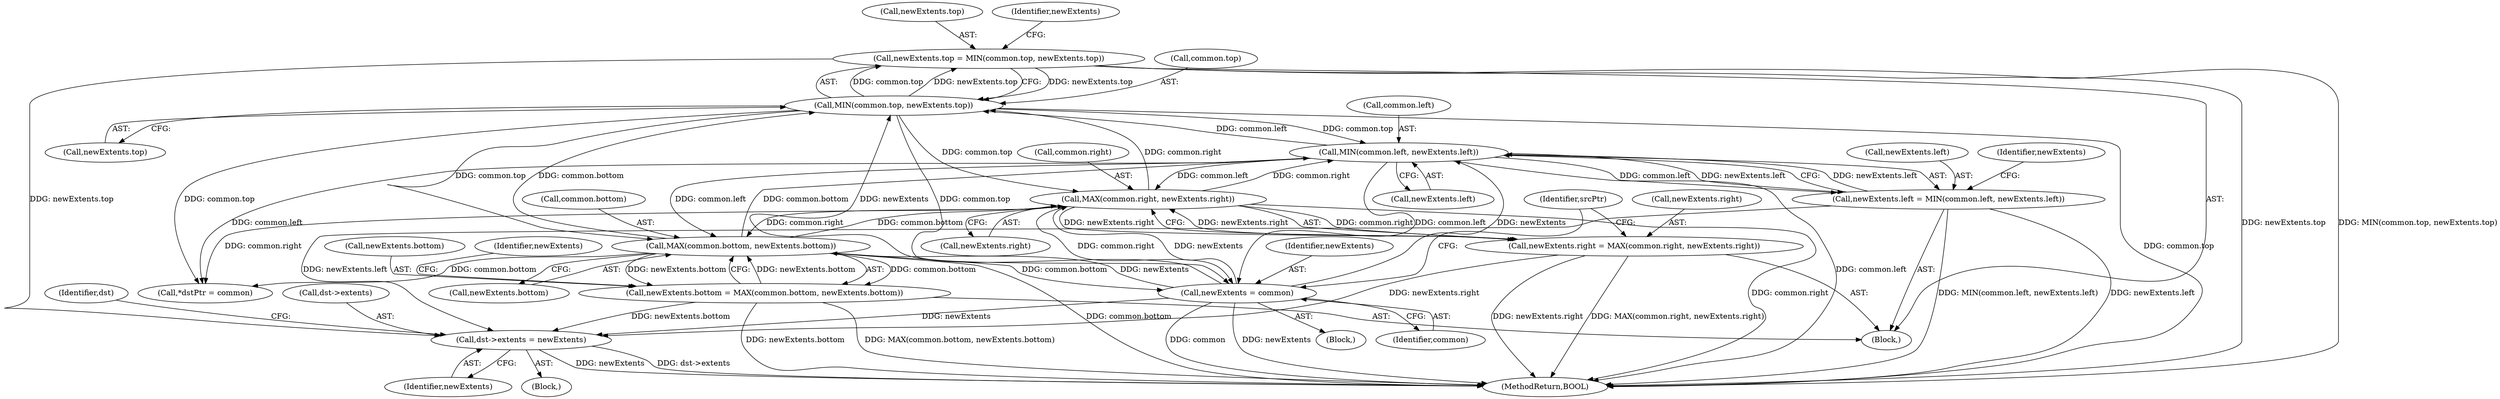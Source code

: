 digraph "0_FreeRDP_fc80ab45621bd966f70594c0b7393ec005a94007_0@pointer" {
"1000344" [label="(Call,dst->extents = newExtents)"];
"1000236" [label="(Call,newExtents.top = MIN(common.top, newExtents.top))"];
"1000240" [label="(Call,MIN(common.top, newExtents.top))"];
"1000251" [label="(Call,MIN(common.left, newExtents.left))"];
"1000273" [label="(Call,MAX(common.right, newExtents.right))"];
"1000262" [label="(Call,MAX(common.bottom, newExtents.bottom))"];
"1000258" [label="(Call,newExtents.bottom = MAX(common.bottom, newExtents.bottom))"];
"1000231" [label="(Call,newExtents = common)"];
"1000269" [label="(Call,newExtents.right = MAX(common.right, newExtents.right))"];
"1000247" [label="(Call,newExtents.left = MIN(common.left, newExtents.left))"];
"1000352" [label="(MethodReturn,BOOL)"];
"1000266" [label="(Call,newExtents.bottom)"];
"1000269" [label="(Call,newExtents.right = MAX(common.right, newExtents.right))"];
"1000233" [label="(Identifier,common)"];
"1000237" [label="(Call,newExtents.top)"];
"1000251" [label="(Call,MIN(common.left, newExtents.left))"];
"1000106" [label="(Block,)"];
"1000262" [label="(Call,MAX(common.bottom, newExtents.bottom))"];
"1000255" [label="(Call,newExtents.left)"];
"1000231" [label="(Call,newExtents = common)"];
"1000247" [label="(Call,newExtents.left = MIN(common.left, newExtents.left))"];
"1000259" [label="(Call,newExtents.bottom)"];
"1000244" [label="(Call,newExtents.top)"];
"1000345" [label="(Call,dst->extents)"];
"1000240" [label="(Call,MIN(common.top, newExtents.top))"];
"1000209" [label="(Identifier,srcPtr)"];
"1000230" [label="(Block,)"];
"1000351" [label="(Identifier,dst)"];
"1000271" [label="(Identifier,newExtents)"];
"1000218" [label="(Call,*dstPtr = common)"];
"1000277" [label="(Call,newExtents.right)"];
"1000270" [label="(Call,newExtents.right)"];
"1000258" [label="(Call,newExtents.bottom = MAX(common.bottom, newExtents.bottom))"];
"1000348" [label="(Identifier,newExtents)"];
"1000248" [label="(Call,newExtents.left)"];
"1000252" [label="(Call,common.left)"];
"1000241" [label="(Call,common.top)"];
"1000236" [label="(Call,newExtents.top = MIN(common.top, newExtents.top))"];
"1000273" [label="(Call,MAX(common.right, newExtents.right))"];
"1000344" [label="(Call,dst->extents = newExtents)"];
"1000260" [label="(Identifier,newExtents)"];
"1000263" [label="(Call,common.bottom)"];
"1000232" [label="(Identifier,newExtents)"];
"1000274" [label="(Call,common.right)"];
"1000249" [label="(Identifier,newExtents)"];
"1000235" [label="(Block,)"];
"1000344" -> "1000106"  [label="AST: "];
"1000344" -> "1000348"  [label="CFG: "];
"1000345" -> "1000344"  [label="AST: "];
"1000348" -> "1000344"  [label="AST: "];
"1000351" -> "1000344"  [label="CFG: "];
"1000344" -> "1000352"  [label="DDG: newExtents"];
"1000344" -> "1000352"  [label="DDG: dst->extents"];
"1000236" -> "1000344"  [label="DDG: newExtents.top"];
"1000231" -> "1000344"  [label="DDG: newExtents"];
"1000269" -> "1000344"  [label="DDG: newExtents.right"];
"1000258" -> "1000344"  [label="DDG: newExtents.bottom"];
"1000247" -> "1000344"  [label="DDG: newExtents.left"];
"1000236" -> "1000235"  [label="AST: "];
"1000236" -> "1000240"  [label="CFG: "];
"1000237" -> "1000236"  [label="AST: "];
"1000240" -> "1000236"  [label="AST: "];
"1000249" -> "1000236"  [label="CFG: "];
"1000236" -> "1000352"  [label="DDG: newExtents.top"];
"1000236" -> "1000352"  [label="DDG: MIN(common.top, newExtents.top)"];
"1000240" -> "1000236"  [label="DDG: common.top"];
"1000240" -> "1000236"  [label="DDG: newExtents.top"];
"1000236" -> "1000240"  [label="DDG: newExtents.top"];
"1000240" -> "1000244"  [label="CFG: "];
"1000241" -> "1000240"  [label="AST: "];
"1000244" -> "1000240"  [label="AST: "];
"1000240" -> "1000352"  [label="DDG: common.top"];
"1000240" -> "1000218"  [label="DDG: common.top"];
"1000240" -> "1000231"  [label="DDG: common.top"];
"1000251" -> "1000240"  [label="DDG: common.left"];
"1000273" -> "1000240"  [label="DDG: common.right"];
"1000262" -> "1000240"  [label="DDG: common.bottom"];
"1000231" -> "1000240"  [label="DDG: newExtents"];
"1000240" -> "1000251"  [label="DDG: common.top"];
"1000240" -> "1000262"  [label="DDG: common.top"];
"1000240" -> "1000273"  [label="DDG: common.top"];
"1000251" -> "1000247"  [label="AST: "];
"1000251" -> "1000255"  [label="CFG: "];
"1000252" -> "1000251"  [label="AST: "];
"1000255" -> "1000251"  [label="AST: "];
"1000247" -> "1000251"  [label="CFG: "];
"1000251" -> "1000352"  [label="DDG: common.left"];
"1000251" -> "1000218"  [label="DDG: common.left"];
"1000251" -> "1000231"  [label="DDG: common.left"];
"1000251" -> "1000247"  [label="DDG: common.left"];
"1000251" -> "1000247"  [label="DDG: newExtents.left"];
"1000273" -> "1000251"  [label="DDG: common.right"];
"1000262" -> "1000251"  [label="DDG: common.bottom"];
"1000247" -> "1000251"  [label="DDG: newExtents.left"];
"1000231" -> "1000251"  [label="DDG: newExtents"];
"1000251" -> "1000262"  [label="DDG: common.left"];
"1000251" -> "1000273"  [label="DDG: common.left"];
"1000273" -> "1000269"  [label="AST: "];
"1000273" -> "1000277"  [label="CFG: "];
"1000274" -> "1000273"  [label="AST: "];
"1000277" -> "1000273"  [label="AST: "];
"1000269" -> "1000273"  [label="CFG: "];
"1000273" -> "1000352"  [label="DDG: common.right"];
"1000273" -> "1000218"  [label="DDG: common.right"];
"1000273" -> "1000231"  [label="DDG: common.right"];
"1000273" -> "1000262"  [label="DDG: common.right"];
"1000273" -> "1000269"  [label="DDG: common.right"];
"1000273" -> "1000269"  [label="DDG: newExtents.right"];
"1000262" -> "1000273"  [label="DDG: common.bottom"];
"1000231" -> "1000273"  [label="DDG: newExtents"];
"1000269" -> "1000273"  [label="DDG: newExtents.right"];
"1000262" -> "1000258"  [label="AST: "];
"1000262" -> "1000266"  [label="CFG: "];
"1000263" -> "1000262"  [label="AST: "];
"1000266" -> "1000262"  [label="AST: "];
"1000258" -> "1000262"  [label="CFG: "];
"1000262" -> "1000352"  [label="DDG: common.bottom"];
"1000262" -> "1000218"  [label="DDG: common.bottom"];
"1000262" -> "1000231"  [label="DDG: common.bottom"];
"1000262" -> "1000258"  [label="DDG: common.bottom"];
"1000262" -> "1000258"  [label="DDG: newExtents.bottom"];
"1000258" -> "1000262"  [label="DDG: newExtents.bottom"];
"1000231" -> "1000262"  [label="DDG: newExtents"];
"1000258" -> "1000235"  [label="AST: "];
"1000259" -> "1000258"  [label="AST: "];
"1000271" -> "1000258"  [label="CFG: "];
"1000258" -> "1000352"  [label="DDG: newExtents.bottom"];
"1000258" -> "1000352"  [label="DDG: MAX(common.bottom, newExtents.bottom)"];
"1000231" -> "1000230"  [label="AST: "];
"1000231" -> "1000233"  [label="CFG: "];
"1000232" -> "1000231"  [label="AST: "];
"1000233" -> "1000231"  [label="AST: "];
"1000209" -> "1000231"  [label="CFG: "];
"1000231" -> "1000352"  [label="DDG: common"];
"1000231" -> "1000352"  [label="DDG: newExtents"];
"1000269" -> "1000235"  [label="AST: "];
"1000270" -> "1000269"  [label="AST: "];
"1000209" -> "1000269"  [label="CFG: "];
"1000269" -> "1000352"  [label="DDG: MAX(common.right, newExtents.right)"];
"1000269" -> "1000352"  [label="DDG: newExtents.right"];
"1000247" -> "1000235"  [label="AST: "];
"1000248" -> "1000247"  [label="AST: "];
"1000260" -> "1000247"  [label="CFG: "];
"1000247" -> "1000352"  [label="DDG: newExtents.left"];
"1000247" -> "1000352"  [label="DDG: MIN(common.left, newExtents.left)"];
}
